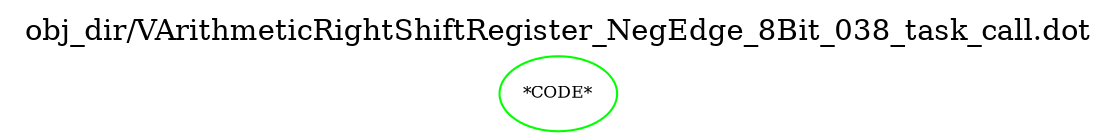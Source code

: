 digraph v3graph {
	graph	[label="obj_dir/VArithmeticRightShiftRegister_NegEdge_8Bit_038_task_call.dot",
		 labelloc=t, labeljust=l,
		 //size="7.5,10",
		 rankdir=TB];
	n0	[fontsize=8 label="*CODE*", color=green];
}
